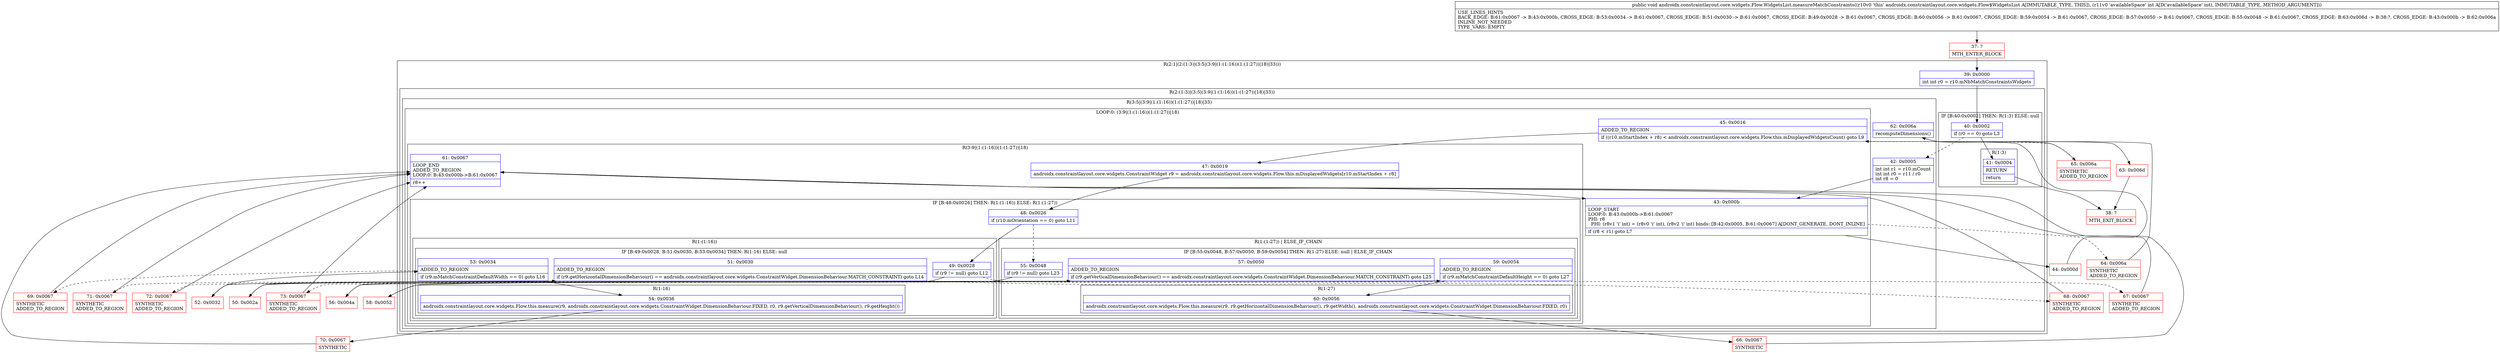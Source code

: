 digraph "CFG forandroidx.constraintlayout.core.widgets.Flow.WidgetsList.measureMatchConstraints(I)V" {
subgraph cluster_Region_1581259679 {
label = "R(2:1|(2:(1:3)|(3:5|(3:9|(1:(1:16))(1:(1:27))|18)|33)))";
node [shape=record,color=blue];
Node_39 [shape=record,label="{39\:\ 0x0000|int int r0 = r10.mNbMatchConstraintsWidgets\l}"];
subgraph cluster_Region_1892282485 {
label = "R(2:(1:3)|(3:5|(3:9|(1:(1:16))(1:(1:27))|18)|33))";
node [shape=record,color=blue];
subgraph cluster_IfRegion_992912042 {
label = "IF [B:40:0x0002] THEN: R(1:3) ELSE: null";
node [shape=record,color=blue];
Node_40 [shape=record,label="{40\:\ 0x0002|if (r0 == 0) goto L3\l}"];
subgraph cluster_Region_2037922894 {
label = "R(1:3)";
node [shape=record,color=blue];
Node_41 [shape=record,label="{41\:\ 0x0004|RETURN\l|return\l}"];
}
}
subgraph cluster_Region_683793121 {
label = "R(3:5|(3:9|(1:(1:16))(1:(1:27))|18)|33)";
node [shape=record,color=blue];
Node_42 [shape=record,label="{42\:\ 0x0005|int int r1 = r10.mCount\lint int r0 = r11 \/ r0\lint r8 = 0\l}"];
subgraph cluster_LoopRegion_878927119 {
label = "LOOP:0: (3:9|(1:(1:16))(1:(1:27))|18)";
node [shape=record,color=blue];
Node_43 [shape=record,label="{43\:\ 0x000b|LOOP_START\lLOOP:0: B:43:0x000b\-\>B:61:0x0067\lPHI: r8 \l  PHI: (r8v1 'i' int) = (r8v0 'i' int), (r8v2 'i' int) binds: [B:42:0x0005, B:61:0x0067] A[DONT_GENERATE, DONT_INLINE]\l|if (r8 \< r1) goto L7\l}"];
Node_45 [shape=record,label="{45\:\ 0x0016|ADDED_TO_REGION\l|if ((r10.mStartIndex + r8) \< androidx.constraintlayout.core.widgets.Flow.this.mDisplayedWidgetsCount) goto L9\l}"];
subgraph cluster_Region_40120394 {
label = "R(3:9|(1:(1:16))(1:(1:27))|18)";
node [shape=record,color=blue];
Node_47 [shape=record,label="{47\:\ 0x0019|androidx.constraintlayout.core.widgets.ConstraintWidget r9 = androidx.constraintlayout.core.widgets.Flow.this.mDisplayedWidgets[r10.mStartIndex + r8]\l}"];
subgraph cluster_IfRegion_2023381679 {
label = "IF [B:48:0x0026] THEN: R(1:(1:16)) ELSE: R(1:(1:27))";
node [shape=record,color=blue];
Node_48 [shape=record,label="{48\:\ 0x0026|if (r10.mOrientation == 0) goto L11\l}"];
subgraph cluster_Region_769808757 {
label = "R(1:(1:16))";
node [shape=record,color=blue];
subgraph cluster_IfRegion_750882348 {
label = "IF [B:49:0x0028, B:51:0x0030, B:53:0x0034] THEN: R(1:16) ELSE: null";
node [shape=record,color=blue];
Node_49 [shape=record,label="{49\:\ 0x0028|if (r9 != null) goto L12\l}"];
Node_51 [shape=record,label="{51\:\ 0x0030|ADDED_TO_REGION\l|if (r9.getHorizontalDimensionBehaviour() == androidx.constraintlayout.core.widgets.ConstraintWidget.DimensionBehaviour.MATCH_CONSTRAINT) goto L14\l}"];
Node_53 [shape=record,label="{53\:\ 0x0034|ADDED_TO_REGION\l|if (r9.mMatchConstraintDefaultWidth == 0) goto L16\l}"];
subgraph cluster_Region_1788945663 {
label = "R(1:16)";
node [shape=record,color=blue];
Node_54 [shape=record,label="{54\:\ 0x0036|androidx.constraintlayout.core.widgets.Flow.this.measure(r9, androidx.constraintlayout.core.widgets.ConstraintWidget.DimensionBehaviour.FIXED, r0, r9.getVerticalDimensionBehaviour(), r9.getHeight())\l}"];
}
}
}
subgraph cluster_Region_303521508 {
label = "R(1:(1:27)) | ELSE_IF_CHAIN\l";
node [shape=record,color=blue];
subgraph cluster_IfRegion_1327808919 {
label = "IF [B:55:0x0048, B:57:0x0050, B:59:0x0054] THEN: R(1:27) ELSE: null | ELSE_IF_CHAIN\l";
node [shape=record,color=blue];
Node_55 [shape=record,label="{55\:\ 0x0048|if (r9 != null) goto L23\l}"];
Node_57 [shape=record,label="{57\:\ 0x0050|ADDED_TO_REGION\l|if (r9.getVerticalDimensionBehaviour() == androidx.constraintlayout.core.widgets.ConstraintWidget.DimensionBehaviour.MATCH_CONSTRAINT) goto L25\l}"];
Node_59 [shape=record,label="{59\:\ 0x0054|ADDED_TO_REGION\l|if (r9.mMatchConstraintDefaultHeight == 0) goto L27\l}"];
subgraph cluster_Region_609542387 {
label = "R(1:27)";
node [shape=record,color=blue];
Node_60 [shape=record,label="{60\:\ 0x0056|androidx.constraintlayout.core.widgets.Flow.this.measure(r9, r9.getHorizontalDimensionBehaviour(), r9.getWidth(), androidx.constraintlayout.core.widgets.ConstraintWidget.DimensionBehaviour.FIXED, r0)\l}"];
}
}
}
}
Node_61 [shape=record,label="{61\:\ 0x0067|LOOP_END\lADDED_TO_REGION\lLOOP:0: B:43:0x000b\-\>B:61:0x0067\l|r8++\l}"];
}
}
Node_62 [shape=record,label="{62\:\ 0x006a|recomputeDimensions()\l}"];
}
}
}
Node_37 [shape=record,color=red,label="{37\:\ ?|MTH_ENTER_BLOCK\l}"];
Node_38 [shape=record,color=red,label="{38\:\ ?|MTH_EXIT_BLOCK\l}"];
Node_44 [shape=record,color=red,label="{44\:\ 0x000d}"];
Node_50 [shape=record,color=red,label="{50\:\ 0x002a}"];
Node_52 [shape=record,color=red,label="{52\:\ 0x0032}"];
Node_70 [shape=record,color=red,label="{70\:\ 0x0067|SYNTHETIC\l}"];
Node_69 [shape=record,color=red,label="{69\:\ 0x0067|SYNTHETIC\lADDED_TO_REGION\l}"];
Node_68 [shape=record,color=red,label="{68\:\ 0x0067|SYNTHETIC\lADDED_TO_REGION\l}"];
Node_67 [shape=record,color=red,label="{67\:\ 0x0067|SYNTHETIC\lADDED_TO_REGION\l}"];
Node_56 [shape=record,color=red,label="{56\:\ 0x004a}"];
Node_58 [shape=record,color=red,label="{58\:\ 0x0052}"];
Node_66 [shape=record,color=red,label="{66\:\ 0x0067|SYNTHETIC\l}"];
Node_73 [shape=record,color=red,label="{73\:\ 0x0067|SYNTHETIC\lADDED_TO_REGION\l}"];
Node_72 [shape=record,color=red,label="{72\:\ 0x0067|SYNTHETIC\lADDED_TO_REGION\l}"];
Node_71 [shape=record,color=red,label="{71\:\ 0x0067|SYNTHETIC\lADDED_TO_REGION\l}"];
Node_65 [shape=record,color=red,label="{65\:\ 0x006a|SYNTHETIC\lADDED_TO_REGION\l}"];
Node_63 [shape=record,color=red,label="{63\:\ 0x006d}"];
Node_64 [shape=record,color=red,label="{64\:\ 0x006a|SYNTHETIC\lADDED_TO_REGION\l}"];
MethodNode[shape=record,label="{public void androidx.constraintlayout.core.widgets.Flow.WidgetsList.measureMatchConstraints((r10v0 'this' androidx.constraintlayout.core.widgets.Flow$WidgetsList A[IMMUTABLE_TYPE, THIS]), (r11v0 'availableSpace' int A[D('availableSpace' int), IMMUTABLE_TYPE, METHOD_ARGUMENT]))  | USE_LINES_HINTS\lBACK_EDGE: B:61:0x0067 \-\> B:43:0x000b, CROSS_EDGE: B:53:0x0034 \-\> B:61:0x0067, CROSS_EDGE: B:51:0x0030 \-\> B:61:0x0067, CROSS_EDGE: B:49:0x0028 \-\> B:61:0x0067, CROSS_EDGE: B:60:0x0056 \-\> B:61:0x0067, CROSS_EDGE: B:59:0x0054 \-\> B:61:0x0067, CROSS_EDGE: B:57:0x0050 \-\> B:61:0x0067, CROSS_EDGE: B:55:0x0048 \-\> B:61:0x0067, CROSS_EDGE: B:63:0x006d \-\> B:38:?, CROSS_EDGE: B:43:0x000b \-\> B:62:0x006a\lINLINE_NOT_NEEDED\lTYPE_VARS: EMPTY\l}"];
MethodNode -> Node_37;Node_39 -> Node_40;
Node_40 -> Node_41;
Node_40 -> Node_42[style=dashed];
Node_41 -> Node_38;
Node_42 -> Node_43;
Node_43 -> Node_44;
Node_43 -> Node_64[style=dashed];
Node_45 -> Node_47;
Node_45 -> Node_65[style=dashed];
Node_47 -> Node_48;
Node_48 -> Node_49;
Node_48 -> Node_55[style=dashed];
Node_49 -> Node_50;
Node_49 -> Node_67[style=dashed];
Node_51 -> Node_52;
Node_51 -> Node_68[style=dashed];
Node_53 -> Node_54;
Node_53 -> Node_69[style=dashed];
Node_54 -> Node_70;
Node_55 -> Node_56;
Node_55 -> Node_71[style=dashed];
Node_57 -> Node_58;
Node_57 -> Node_72[style=dashed];
Node_59 -> Node_60;
Node_59 -> Node_73[style=dashed];
Node_60 -> Node_66;
Node_61 -> Node_43;
Node_62 -> Node_63;
Node_37 -> Node_39;
Node_44 -> Node_45;
Node_50 -> Node_51;
Node_52 -> Node_53;
Node_70 -> Node_61;
Node_69 -> Node_61;
Node_68 -> Node_61;
Node_67 -> Node_61;
Node_56 -> Node_57;
Node_58 -> Node_59;
Node_66 -> Node_61;
Node_73 -> Node_61;
Node_72 -> Node_61;
Node_71 -> Node_61;
Node_65 -> Node_62;
Node_63 -> Node_38;
Node_64 -> Node_62;
}

